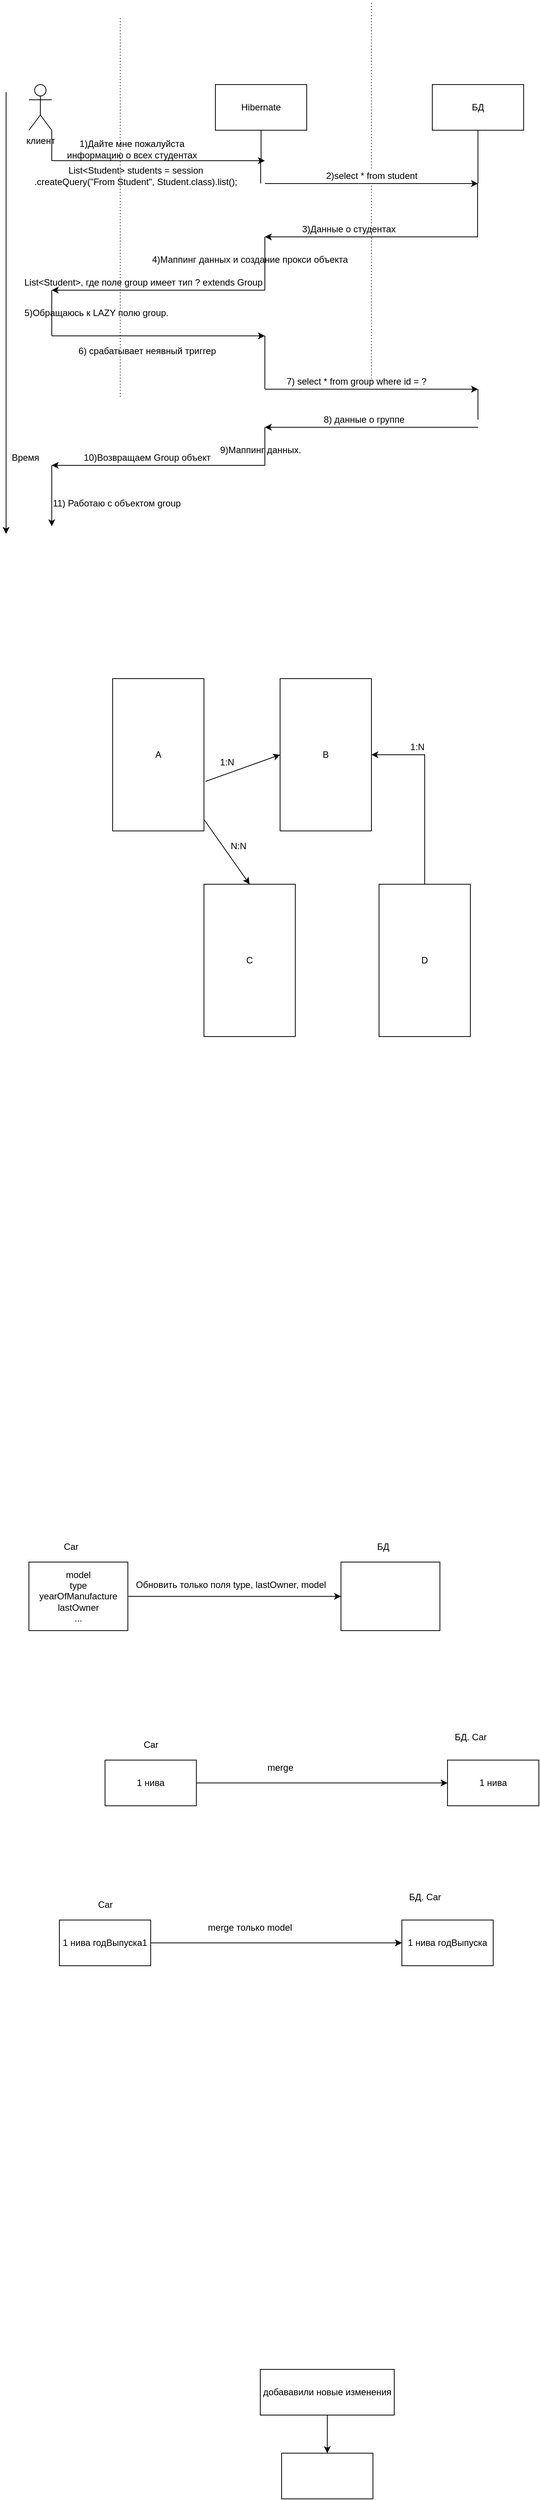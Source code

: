 <mxfile version="14.6.13" type="device"><diagram id="rEhruFzrGCD4jdfb8D-n" name="Page-1"><mxGraphModel dx="1186" dy="1826" grid="1" gridSize="10" guides="1" tooltips="1" connect="1" arrows="1" fold="1" page="1" pageScale="1" pageWidth="827" pageHeight="1169" math="0" shadow="0"><root><mxCell id="0"/><mxCell id="1" parent="0"/><mxCell id="_e2amXH0-eDCM3PO6pvQ-1" value="A" style="rounded=0;whiteSpace=wrap;html=1;" parent="1" vertex="1"><mxGeometry x="160" y="170" width="120" height="200" as="geometry"/></mxCell><mxCell id="_e2amXH0-eDCM3PO6pvQ-2" value="B" style="rounded=0;whiteSpace=wrap;html=1;" parent="1" vertex="1"><mxGeometry x="380" y="170" width="120" height="200" as="geometry"/></mxCell><mxCell id="_e2amXH0-eDCM3PO6pvQ-3" value="C" style="rounded=0;whiteSpace=wrap;html=1;" parent="1" vertex="1"><mxGeometry x="280" y="440" width="120" height="200" as="geometry"/></mxCell><mxCell id="_e2amXH0-eDCM3PO6pvQ-9" style="edgeStyle=orthogonalEdgeStyle;rounded=0;orthogonalLoop=1;jettySize=auto;html=1;exitX=0.5;exitY=0;exitDx=0;exitDy=0;entryX=1;entryY=0.5;entryDx=0;entryDy=0;" parent="1" source="_e2amXH0-eDCM3PO6pvQ-4" target="_e2amXH0-eDCM3PO6pvQ-2" edge="1"><mxGeometry relative="1" as="geometry"/></mxCell><mxCell id="_e2amXH0-eDCM3PO6pvQ-4" value="D" style="rounded=0;whiteSpace=wrap;html=1;" parent="1" vertex="1"><mxGeometry x="510" y="440" width="120" height="200" as="geometry"/></mxCell><mxCell id="_e2amXH0-eDCM3PO6pvQ-5" value="" style="endArrow=classic;html=1;entryX=0.5;entryY=0;entryDx=0;entryDy=0;" parent="1" source="_e2amXH0-eDCM3PO6pvQ-1" target="_e2amXH0-eDCM3PO6pvQ-3" edge="1"><mxGeometry width="50" height="50" relative="1" as="geometry"><mxPoint x="280" y="320" as="sourcePoint"/><mxPoint x="350.711" y="270" as="targetPoint"/></mxGeometry></mxCell><mxCell id="_e2amXH0-eDCM3PO6pvQ-6" value="" style="endArrow=classic;html=1;entryX=0;entryY=0.5;entryDx=0;entryDy=0;exitX=1.017;exitY=0.675;exitDx=0;exitDy=0;exitPerimeter=0;" parent="1" source="_e2amXH0-eDCM3PO6pvQ-1" target="_e2amXH0-eDCM3PO6pvQ-2" edge="1"><mxGeometry width="50" height="50" relative="1" as="geometry"><mxPoint x="290" y="365" as="sourcePoint"/><mxPoint x="350" y="450" as="targetPoint"/></mxGeometry></mxCell><mxCell id="_e2amXH0-eDCM3PO6pvQ-7" value="1:N" style="text;html=1;align=center;verticalAlign=middle;resizable=0;points=[];autosize=1;strokeColor=none;" parent="1" vertex="1"><mxGeometry x="295" y="270" width="30" height="20" as="geometry"/></mxCell><mxCell id="_e2amXH0-eDCM3PO6pvQ-8" value="N:N" style="text;html=1;align=center;verticalAlign=middle;resizable=0;points=[];autosize=1;strokeColor=none;" parent="1" vertex="1"><mxGeometry x="305" y="380" width="40" height="20" as="geometry"/></mxCell><mxCell id="_e2amXH0-eDCM3PO6pvQ-10" value="1:N" style="text;html=1;align=center;verticalAlign=middle;resizable=0;points=[];autosize=1;strokeColor=none;" parent="1" vertex="1"><mxGeometry x="545" y="250" width="30" height="20" as="geometry"/></mxCell><mxCell id="_e2amXH0-eDCM3PO6pvQ-13" value="клиент" style="shape=umlActor;verticalLabelPosition=bottom;verticalAlign=top;html=1;outlineConnect=0;" parent="1" vertex="1"><mxGeometry x="50" y="-610" width="30" height="60" as="geometry"/></mxCell><mxCell id="_e2amXH0-eDCM3PO6pvQ-34" style="edgeStyle=orthogonalEdgeStyle;rounded=0;orthogonalLoop=1;jettySize=auto;html=1;exitX=0.5;exitY=1;exitDx=0;exitDy=0;endArrow=none;endFill=0;" parent="1" source="_e2amXH0-eDCM3PO6pvQ-15" edge="1"><mxGeometry relative="1" as="geometry"><mxPoint x="640" y="-480" as="targetPoint"/></mxGeometry></mxCell><mxCell id="_e2amXH0-eDCM3PO6pvQ-15" value="БД" style="rounded=0;whiteSpace=wrap;html=1;" parent="1" vertex="1"><mxGeometry x="580" y="-610" width="120" height="60" as="geometry"/></mxCell><mxCell id="_e2amXH0-eDCM3PO6pvQ-30" style="edgeStyle=orthogonalEdgeStyle;rounded=0;orthogonalLoop=1;jettySize=auto;html=1;exitX=0.5;exitY=1;exitDx=0;exitDy=0;endArrow=none;endFill=0;" parent="1" source="_e2amXH0-eDCM3PO6pvQ-17" edge="1"><mxGeometry relative="1" as="geometry"><mxPoint x="355" y="-510" as="targetPoint"/></mxGeometry></mxCell><mxCell id="_e2amXH0-eDCM3PO6pvQ-17" value="Hibernate" style="rounded=0;whiteSpace=wrap;html=1;" parent="1" vertex="1"><mxGeometry x="295" y="-610" width="120" height="60" as="geometry"/></mxCell><mxCell id="_e2amXH0-eDCM3PO6pvQ-22" value="1)Дайте мне пожалуйста &lt;br&gt;информацию о всех студентах" style="text;html=1;align=center;verticalAlign=middle;resizable=0;points=[];autosize=1;strokeColor=none;" parent="1" vertex="1"><mxGeometry x="90" y="-540" width="190" height="30" as="geometry"/></mxCell><mxCell id="_e2amXH0-eDCM3PO6pvQ-26" value="" style="endArrow=none;dashed=1;html=1;dashPattern=1 3;strokeWidth=1;" parent="1" edge="1"><mxGeometry width="50" height="50" relative="1" as="geometry"><mxPoint x="170" y="-200" as="sourcePoint"/><mxPoint x="170" y="-700" as="targetPoint"/></mxGeometry></mxCell><mxCell id="_e2amXH0-eDCM3PO6pvQ-27" value="" style="endArrow=none;dashed=1;html=1;dashPattern=1 3;strokeWidth=1;startArrow=none;" parent="1" source="_e2amXH0-eDCM3PO6pvQ-23" edge="1"><mxGeometry width="50" height="50" relative="1" as="geometry"><mxPoint x="500" y="-220" as="sourcePoint"/><mxPoint x="500" y="-720" as="targetPoint"/></mxGeometry></mxCell><mxCell id="_e2amXH0-eDCM3PO6pvQ-28" value="" style="endArrow=none;html=1;exitX=1;exitY=1;exitDx=0;exitDy=0;exitPerimeter=0;" parent="1" source="_e2amXH0-eDCM3PO6pvQ-13" edge="1"><mxGeometry width="50" height="50" relative="1" as="geometry"><mxPoint x="310" y="-370" as="sourcePoint"/><mxPoint x="80" y="-510" as="targetPoint"/></mxGeometry></mxCell><mxCell id="_e2amXH0-eDCM3PO6pvQ-29" value="" style="endArrow=classic;html=1;" parent="1" edge="1"><mxGeometry width="50" height="50" relative="1" as="geometry"><mxPoint x="80" y="-510" as="sourcePoint"/><mxPoint x="360" y="-510" as="targetPoint"/></mxGeometry></mxCell><mxCell id="_e2amXH0-eDCM3PO6pvQ-32" value="" style="endArrow=none;html=1;" parent="1" edge="1"><mxGeometry width="50" height="50" relative="1" as="geometry"><mxPoint x="354.5" y="-480" as="sourcePoint"/><mxPoint x="354.5" y="-510" as="targetPoint"/></mxGeometry></mxCell><mxCell id="_e2amXH0-eDCM3PO6pvQ-33" value="" style="endArrow=classic;html=1;" parent="1" edge="1"><mxGeometry width="50" height="50" relative="1" as="geometry"><mxPoint x="360" y="-480" as="sourcePoint"/><mxPoint x="640" y="-480" as="targetPoint"/></mxGeometry></mxCell><mxCell id="_e2amXH0-eDCM3PO6pvQ-23" value="2)select * from student" style="text;html=1;align=center;verticalAlign=middle;resizable=0;points=[];autosize=1;strokeColor=none;" parent="1" vertex="1"><mxGeometry x="430" y="-500" width="140" height="20" as="geometry"/></mxCell><mxCell id="_e2amXH0-eDCM3PO6pvQ-35" value="" style="endArrow=none;dashed=1;html=1;dashPattern=1 3;strokeWidth=1;" parent="1" target="_e2amXH0-eDCM3PO6pvQ-23" edge="1"><mxGeometry width="50" height="50" relative="1" as="geometry"><mxPoint x="500" y="-220" as="sourcePoint"/><mxPoint x="500" y="-720" as="targetPoint"/></mxGeometry></mxCell><mxCell id="_e2amXH0-eDCM3PO6pvQ-36" value="" style="endArrow=none;html=1;endFill=0;startArrow=classic;startFill=1;" parent="1" edge="1"><mxGeometry width="50" height="50" relative="1" as="geometry"><mxPoint x="20" y="-20" as="sourcePoint"/><mxPoint x="20" y="-600" as="targetPoint"/></mxGeometry></mxCell><mxCell id="_e2amXH0-eDCM3PO6pvQ-37" value="Время" style="text;html=1;align=center;verticalAlign=middle;resizable=0;points=[];autosize=1;strokeColor=none;" parent="1" vertex="1"><mxGeometry x="20" y="-130" width="50" height="20" as="geometry"/></mxCell><mxCell id="_e2amXH0-eDCM3PO6pvQ-38" style="edgeStyle=orthogonalEdgeStyle;rounded=0;orthogonalLoop=1;jettySize=auto;html=1;exitX=0.5;exitY=1;exitDx=0;exitDy=0;endArrow=none;endFill=0;" parent="1" edge="1"><mxGeometry relative="1" as="geometry"><mxPoint x="639.5" y="-410" as="targetPoint"/><mxPoint x="639.5" y="-480" as="sourcePoint"/></mxGeometry></mxCell><mxCell id="_e2amXH0-eDCM3PO6pvQ-39" value="" style="endArrow=none;html=1;endFill=0;startArrow=classic;startFill=1;" parent="1" edge="1"><mxGeometry width="50" height="50" relative="1" as="geometry"><mxPoint x="360" y="-410" as="sourcePoint"/><mxPoint x="640" y="-410" as="targetPoint"/></mxGeometry></mxCell><mxCell id="_e2amXH0-eDCM3PO6pvQ-40" value="3)Данные о студентах" style="text;html=1;align=center;verticalAlign=middle;resizable=0;points=[];autosize=1;strokeColor=none;" parent="1" vertex="1"><mxGeometry x="400" y="-430" width="140" height="20" as="geometry"/></mxCell><mxCell id="_e2amXH0-eDCM3PO6pvQ-42" value="" style="endArrow=none;html=1;" parent="1" edge="1"><mxGeometry width="50" height="50" relative="1" as="geometry"><mxPoint x="360" y="-340" as="sourcePoint"/><mxPoint x="360" y="-410" as="targetPoint"/></mxGeometry></mxCell><mxCell id="_e2amXH0-eDCM3PO6pvQ-45" value="4)Маппинг данных и создание прокси объекта" style="text;html=1;align=center;verticalAlign=middle;resizable=0;points=[];autosize=1;strokeColor=none;" parent="1" vertex="1"><mxGeometry x="200" y="-390" width="280" height="20" as="geometry"/></mxCell><mxCell id="_e2amXH0-eDCM3PO6pvQ-46" value="" style="endArrow=none;html=1;endFill=0;startArrow=classic;startFill=1;" parent="1" edge="1"><mxGeometry width="50" height="50" relative="1" as="geometry"><mxPoint x="80" y="-340" as="sourcePoint"/><mxPoint x="360" y="-340" as="targetPoint"/></mxGeometry></mxCell><mxCell id="_e2amXH0-eDCM3PO6pvQ-47" value="&lt;span style=&quot;color: rgba(0 , 0 , 0 , 0) ; font-family: monospace ; font-size: 0px&quot;&gt;%3CmxGraphModel%3E%3Croot%3E%3CmxCell%20id%3D%220%22%2F%3E%3CmxCell%20id%3D%221%22%20parent%3D%220%22%2F%3E%3CmxCell%20id%3D%222%22%20value%3D%22List%26amp%3Blt%3BStudent%26amp%3Bgt%3B%2C%20%D0%B3%D0%B4%D0%B5%20%D0%BF%D0%BE%D0%BB%D0%B5%20group%20%D0%B8%D0%BC%D0%B5%D0%B5%D1%82%20%D1%82%D0%B8%D0%BF%20%3F%20extends%20Group%22%20style%3D%22text%3Bhtml%3D1%3Balign%3Dcenter%3BverticalAlign%3Dmiddle%3Bresizable%3D0%3Bpoints%3D%5B%5D%3Bautosize%3D1%3BstrokeColor%3Dnone%3B%22%20vertex%3D%221%22%20parent%3D%221%22%3E%3CmxGeometry%20x%3D%2235%22%20y%3D%22-360%22%20width%3D%22330%22%20height%3D%2220%22%20as%3D%22geometry%22%2F%3E%3C%2FmxCell%3E%3C%2Froot%3E%3C%2FmxGraphModel%3E&lt;/span&gt;" style="text;html=1;align=center;verticalAlign=middle;resizable=0;points=[];autosize=1;strokeColor=none;" parent="1" vertex="1"><mxGeometry x="150" y="-360" width="20" height="20" as="geometry"/></mxCell><mxCell id="_e2amXH0-eDCM3PO6pvQ-48" value="List&amp;lt;Student&amp;gt; students = session&lt;br&gt;.createQuery(&quot;From Student&quot;, Student.class).list();" style="text;html=1;align=center;verticalAlign=middle;resizable=0;points=[];autosize=1;strokeColor=none;" parent="1" vertex="1"><mxGeometry x="50" y="-505" width="280" height="30" as="geometry"/></mxCell><mxCell id="_e2amXH0-eDCM3PO6pvQ-49" value="" style="endArrow=none;html=1;" parent="1" edge="1"><mxGeometry width="50" height="50" relative="1" as="geometry"><mxPoint x="80" y="-280" as="sourcePoint"/><mxPoint x="80" y="-340" as="targetPoint"/></mxGeometry></mxCell><mxCell id="_e2amXH0-eDCM3PO6pvQ-50" value="5)Обращаюсь к LAZY полю group.&amp;nbsp;" style="text;html=1;align=center;verticalAlign=middle;resizable=0;points=[];autosize=1;strokeColor=none;" parent="1" vertex="1"><mxGeometry x="35" y="-320" width="210" height="20" as="geometry"/></mxCell><mxCell id="_e2amXH0-eDCM3PO6pvQ-52" value="" style="endArrow=classic;html=1;" parent="1" edge="1"><mxGeometry width="50" height="50" relative="1" as="geometry"><mxPoint x="80" y="-280" as="sourcePoint"/><mxPoint x="360" y="-280" as="targetPoint"/></mxGeometry></mxCell><mxCell id="_e2amXH0-eDCM3PO6pvQ-53" value="6) срабатывает неявный триггер" style="text;html=1;align=center;verticalAlign=middle;resizable=0;points=[];autosize=1;strokeColor=none;" parent="1" vertex="1"><mxGeometry x="105" y="-270" width="200" height="20" as="geometry"/></mxCell><mxCell id="_e2amXH0-eDCM3PO6pvQ-54" value="" style="endArrow=none;html=1;" parent="1" edge="1"><mxGeometry width="50" height="50" relative="1" as="geometry"><mxPoint x="360" y="-210" as="sourcePoint"/><mxPoint x="360" y="-280" as="targetPoint"/></mxGeometry></mxCell><mxCell id="_e2amXH0-eDCM3PO6pvQ-55" value="" style="endArrow=classic;html=1;" parent="1" edge="1"><mxGeometry width="50" height="50" relative="1" as="geometry"><mxPoint x="360" y="-210" as="sourcePoint"/><mxPoint x="640" y="-210" as="targetPoint"/></mxGeometry></mxCell><mxCell id="_e2amXH0-eDCM3PO6pvQ-56" value="7) select * from group where id = ?" style="text;html=1;align=center;verticalAlign=middle;resizable=0;points=[];autosize=1;strokeColor=none;" parent="1" vertex="1"><mxGeometry x="380" y="-230" width="200" height="20" as="geometry"/></mxCell><mxCell id="_e2amXH0-eDCM3PO6pvQ-59" value="" style="endArrow=none;html=1;strokeWidth=1;" parent="1" edge="1"><mxGeometry width="50" height="50" relative="1" as="geometry"><mxPoint x="640" y="-170" as="sourcePoint"/><mxPoint x="640" y="-210" as="targetPoint"/></mxGeometry></mxCell><mxCell id="_e2amXH0-eDCM3PO6pvQ-60" value="" style="endArrow=none;html=1;endFill=0;startArrow=classic;startFill=1;" parent="1" edge="1"><mxGeometry width="50" height="50" relative="1" as="geometry"><mxPoint x="360" y="-160" as="sourcePoint"/><mxPoint x="640" y="-160" as="targetPoint"/></mxGeometry></mxCell><mxCell id="_e2amXH0-eDCM3PO6pvQ-61" value="8) данные о группе" style="text;html=1;align=center;verticalAlign=middle;resizable=0;points=[];autosize=1;strokeColor=none;" parent="1" vertex="1"><mxGeometry x="430" y="-180" width="120" height="20" as="geometry"/></mxCell><mxCell id="_e2amXH0-eDCM3PO6pvQ-62" value="" style="endArrow=none;html=1;" parent="1" edge="1"><mxGeometry width="50" height="50" relative="1" as="geometry"><mxPoint x="360" y="-110" as="sourcePoint"/><mxPoint x="360" y="-160" as="targetPoint"/></mxGeometry></mxCell><mxCell id="_e2amXH0-eDCM3PO6pvQ-63" value="9)Маппинг данных." style="text;html=1;align=center;verticalAlign=middle;resizable=0;points=[];autosize=1;strokeColor=none;" parent="1" vertex="1"><mxGeometry x="294" y="-140" width="120" height="20" as="geometry"/></mxCell><mxCell id="_e2amXH0-eDCM3PO6pvQ-65" value="" style="endArrow=none;html=1;endFill=0;startArrow=classic;startFill=1;" parent="1" edge="1"><mxGeometry width="50" height="50" relative="1" as="geometry"><mxPoint x="80" y="-110" as="sourcePoint"/><mxPoint x="360" y="-110" as="targetPoint"/></mxGeometry></mxCell><mxCell id="_e2amXH0-eDCM3PO6pvQ-66" value="10)Возвращаем Group объект" style="text;html=1;align=center;verticalAlign=middle;resizable=0;points=[];autosize=1;strokeColor=none;" parent="1" vertex="1"><mxGeometry x="115" y="-130" width="180" height="20" as="geometry"/></mxCell><mxCell id="_e2amXH0-eDCM3PO6pvQ-68" value="" style="endArrow=none;html=1;strokeWidth=1;startArrow=classic;startFill=1;" parent="1" edge="1"><mxGeometry width="50" height="50" relative="1" as="geometry"><mxPoint x="80" y="-30" as="sourcePoint"/><mxPoint x="80" y="-110" as="targetPoint"/></mxGeometry></mxCell><mxCell id="_e2amXH0-eDCM3PO6pvQ-69" value="11) Работаю с объектом group" style="text;html=1;align=center;verticalAlign=middle;resizable=0;points=[];autosize=1;strokeColor=none;" parent="1" vertex="1"><mxGeometry x="70" y="-70" width="190" height="20" as="geometry"/></mxCell><mxCell id="_e2amXH0-eDCM3PO6pvQ-70" value="List&amp;lt;Student&amp;gt;, где поле group имеет тип ? extends Group" style="text;html=1;align=center;verticalAlign=middle;resizable=0;points=[];autosize=1;strokeColor=none;" parent="1" vertex="1"><mxGeometry x="35" y="-360" width="330" height="20" as="geometry"/></mxCell><mxCell id="LcscXpE9G6pZZTiAS0_h-1" value="model&lt;br&gt;type&lt;br&gt;yearOfManufacture&lt;br&gt;lastOwner&lt;br&gt;..." style="rounded=0;whiteSpace=wrap;html=1;" vertex="1" parent="1"><mxGeometry x="50" y="1330" width="130" height="90" as="geometry"/></mxCell><mxCell id="LcscXpE9G6pZZTiAS0_h-2" value="Car" style="text;html=1;align=center;verticalAlign=middle;resizable=0;points=[];autosize=1;strokeColor=none;" vertex="1" parent="1"><mxGeometry x="90" y="1300" width="30" height="20" as="geometry"/></mxCell><mxCell id="LcscXpE9G6pZZTiAS0_h-3" value="" style="rounded=0;whiteSpace=wrap;html=1;" vertex="1" parent="1"><mxGeometry x="460" y="1330" width="130" height="90" as="geometry"/></mxCell><mxCell id="LcscXpE9G6pZZTiAS0_h-4" value="БД" style="text;html=1;align=center;verticalAlign=middle;resizable=0;points=[];autosize=1;strokeColor=none;" vertex="1" parent="1"><mxGeometry x="500" y="1300" width="30" height="20" as="geometry"/></mxCell><mxCell id="LcscXpE9G6pZZTiAS0_h-5" value="" style="endArrow=classic;html=1;exitX=1;exitY=0.5;exitDx=0;exitDy=0;entryX=0;entryY=0.5;entryDx=0;entryDy=0;" edge="1" parent="1" source="LcscXpE9G6pZZTiAS0_h-1" target="LcscXpE9G6pZZTiAS0_h-3"><mxGeometry width="50" height="50" relative="1" as="geometry"><mxPoint x="220" y="1400" as="sourcePoint"/><mxPoint x="270" y="1350" as="targetPoint"/></mxGeometry></mxCell><mxCell id="LcscXpE9G6pZZTiAS0_h-6" value="Обновить только поля type, lastOwner, model" style="text;html=1;align=center;verticalAlign=middle;resizable=0;points=[];autosize=1;strokeColor=none;" vertex="1" parent="1"><mxGeometry x="180" y="1350" width="270" height="20" as="geometry"/></mxCell><mxCell id="LcscXpE9G6pZZTiAS0_h-7" value="1 нива" style="rounded=0;whiteSpace=wrap;html=1;" vertex="1" parent="1"><mxGeometry x="600" y="1590" width="120" height="60" as="geometry"/></mxCell><mxCell id="LcscXpE9G6pZZTiAS0_h-8" value="БД. Car" style="text;html=1;align=center;verticalAlign=middle;resizable=0;points=[];autosize=1;strokeColor=none;" vertex="1" parent="1"><mxGeometry x="600" y="1550" width="60" height="20" as="geometry"/></mxCell><mxCell id="LcscXpE9G6pZZTiAS0_h-11" style="edgeStyle=orthogonalEdgeStyle;rounded=0;orthogonalLoop=1;jettySize=auto;html=1;exitX=1;exitY=0.5;exitDx=0;exitDy=0;entryX=0;entryY=0.5;entryDx=0;entryDy=0;" edge="1" parent="1" source="LcscXpE9G6pZZTiAS0_h-9" target="LcscXpE9G6pZZTiAS0_h-7"><mxGeometry relative="1" as="geometry"/></mxCell><mxCell id="LcscXpE9G6pZZTiAS0_h-9" value="1 нива" style="rounded=0;whiteSpace=wrap;html=1;" vertex="1" parent="1"><mxGeometry x="150" y="1590" width="120" height="60" as="geometry"/></mxCell><mxCell id="LcscXpE9G6pZZTiAS0_h-10" value="Car" style="text;html=1;align=center;verticalAlign=middle;resizable=0;points=[];autosize=1;strokeColor=none;" vertex="1" parent="1"><mxGeometry x="195" y="1560" width="30" height="20" as="geometry"/></mxCell><mxCell id="LcscXpE9G6pZZTiAS0_h-12" value="merge" style="text;html=1;align=center;verticalAlign=middle;resizable=0;points=[];autosize=1;strokeColor=none;" vertex="1" parent="1"><mxGeometry x="355" y="1590" width="50" height="20" as="geometry"/></mxCell><mxCell id="LcscXpE9G6pZZTiAS0_h-13" value="1 нива годВыпуска" style="rounded=0;whiteSpace=wrap;html=1;" vertex="1" parent="1"><mxGeometry x="540" y="1800" width="120" height="60" as="geometry"/></mxCell><mxCell id="LcscXpE9G6pZZTiAS0_h-14" value="БД. Car" style="text;html=1;align=center;verticalAlign=middle;resizable=0;points=[];autosize=1;strokeColor=none;" vertex="1" parent="1"><mxGeometry x="540" y="1760" width="60" height="20" as="geometry"/></mxCell><mxCell id="LcscXpE9G6pZZTiAS0_h-15" style="edgeStyle=orthogonalEdgeStyle;rounded=0;orthogonalLoop=1;jettySize=auto;html=1;exitX=1;exitY=0.5;exitDx=0;exitDy=0;entryX=0;entryY=0.5;entryDx=0;entryDy=0;" edge="1" parent="1" source="LcscXpE9G6pZZTiAS0_h-16" target="LcscXpE9G6pZZTiAS0_h-13"><mxGeometry relative="1" as="geometry"/></mxCell><mxCell id="LcscXpE9G6pZZTiAS0_h-16" value="1 нива годВыпуска1" style="rounded=0;whiteSpace=wrap;html=1;" vertex="1" parent="1"><mxGeometry x="90" y="1800" width="120" height="60" as="geometry"/></mxCell><mxCell id="LcscXpE9G6pZZTiAS0_h-17" value="Car" style="text;html=1;align=center;verticalAlign=middle;resizable=0;points=[];autosize=1;strokeColor=none;" vertex="1" parent="1"><mxGeometry x="135" y="1770" width="30" height="20" as="geometry"/></mxCell><mxCell id="LcscXpE9G6pZZTiAS0_h-18" value="merge только model" style="text;html=1;align=center;verticalAlign=middle;resizable=0;points=[];autosize=1;strokeColor=none;" vertex="1" parent="1"><mxGeometry x="275" y="1800" width="130" height="20" as="geometry"/></mxCell><mxCell id="LcscXpE9G6pZZTiAS0_h-21" style="edgeStyle=orthogonalEdgeStyle;rounded=0;orthogonalLoop=1;jettySize=auto;html=1;exitX=0.5;exitY=1;exitDx=0;exitDy=0;entryX=0.5;entryY=0;entryDx=0;entryDy=0;" edge="1" parent="1" source="LcscXpE9G6pZZTiAS0_h-19" target="LcscXpE9G6pZZTiAS0_h-20"><mxGeometry relative="1" as="geometry"/></mxCell><mxCell id="LcscXpE9G6pZZTiAS0_h-19" value="добававили новые изменения" style="rounded=0;whiteSpace=wrap;html=1;" vertex="1" parent="1"><mxGeometry x="354" y="2390" width="176" height="60" as="geometry"/></mxCell><mxCell id="LcscXpE9G6pZZTiAS0_h-20" value="" style="rounded=0;whiteSpace=wrap;html=1;" vertex="1" parent="1"><mxGeometry x="382" y="2500" width="120" height="60" as="geometry"/></mxCell></root></mxGraphModel></diagram></mxfile>